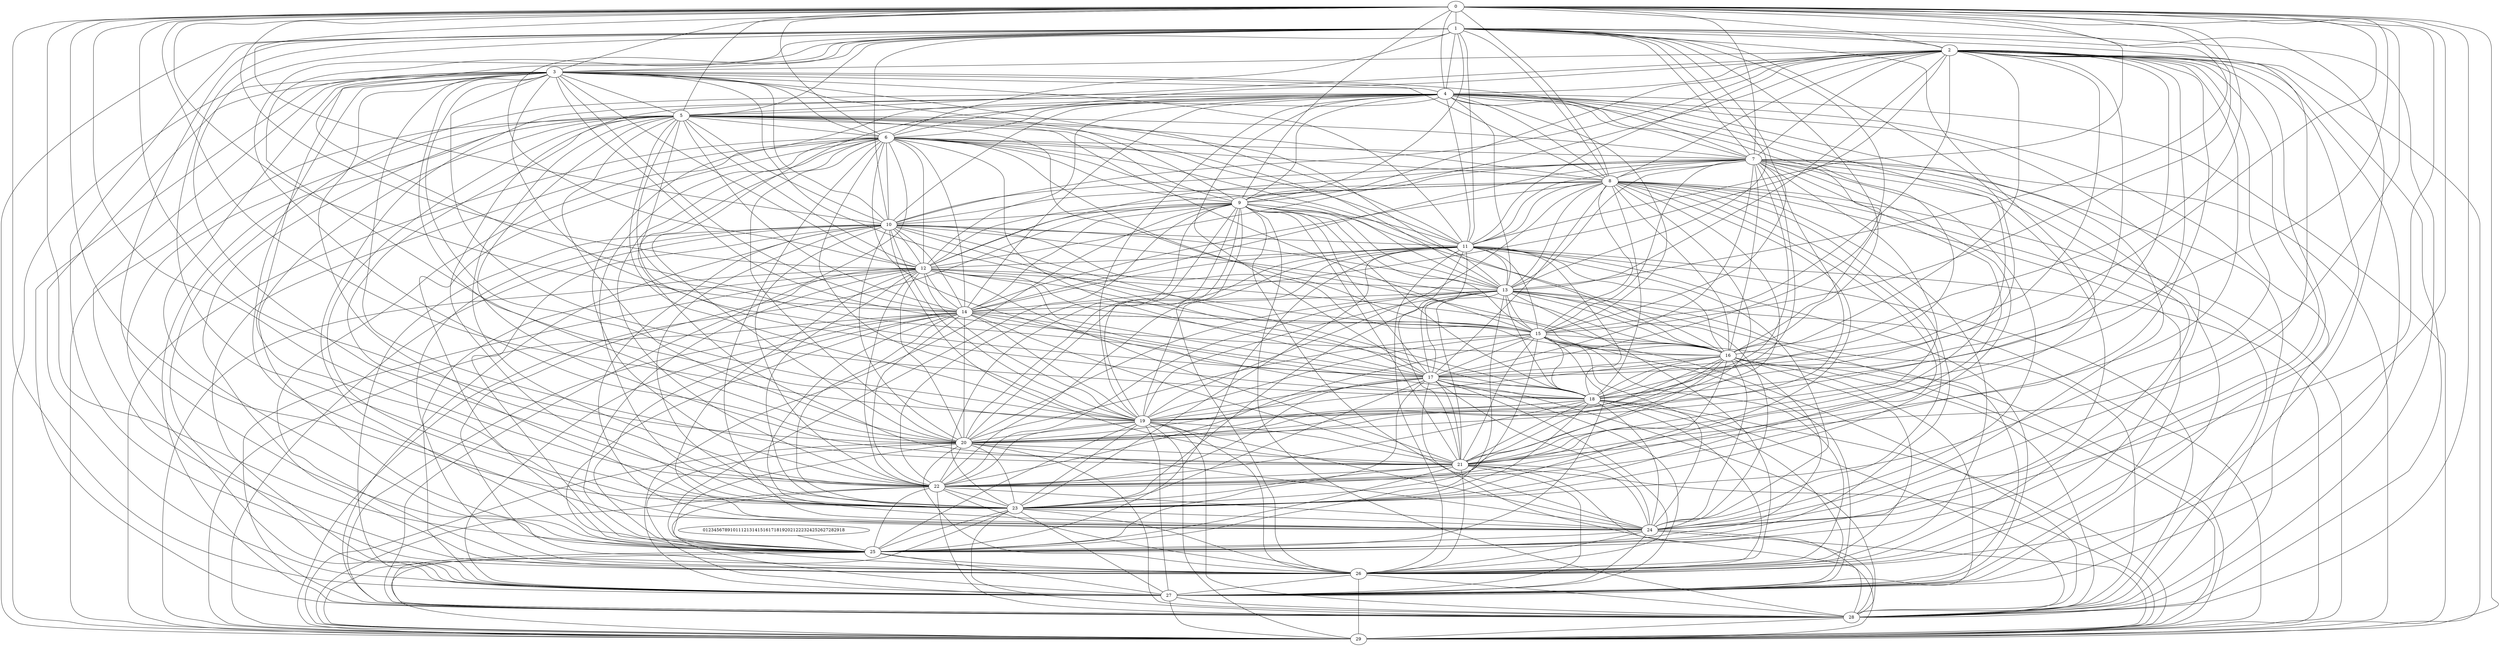 graph G {
0123456789101112131415161718192021222324252627282918 -- 25
1 -- 26
15 -- 17
5 -- 12
14 -- 20
0 -- 15
12 -- 19
17 -- 24
3 -- 4
3 -- 10
22 -- 27
13 -- 24
0 -- 16
4 -- 25
0 -- 8
6 -- 17
4 -- 7
6 -- 15
4 -- 23
0 -- 11
6 -- 27
7 -- 12
6 -- 16
13 -- 15
12 -- 26
11 -- 13
3 -- 20
5 -- 10
2 -- 8
8 -- 13
16 -- 29
2 -- 6
17 -- 29
10 -- 12
8 -- 22
24 -- 26
14 -- 27
0 -- 18
23 -- 26
17 -- 25
8 -- 11
6 -- 28
1 -- 29
16 -- 28
19 -- 23
14 -- 26
7 -- 10
7 -- 14
9 -- 13
7 -- 24
18 -- 21
19 -- 29
6 -- 13
15 -- 27
12 -- 29
12 -- 24
22 -- 23
1 -- 8
4 -- 20
1 -- 19
14 -- 25
14 -- 19
5 -- 11
1 -- 15
26 -- 28
14 -- 24
20 -- 25
8 -- 29
3 -- 18
5 -- 26
3 -- 17
19 -- 27
26 -- 29
11 -- 12
22 -- 25
12 -- 21
12 -- 13
22 -- 26
4 -- 28
3 -- 27
2 -- 11
14 -- 21
1 -- 23
16 -- 20
16 -- 23
3 -- 6
24 -- 29
5 -- 24
10 -- 14
4 -- 11
13 -- 25
0 -- 1
15 -- 28
0 -- 9
24 -- 25
12 -- 22
10 -- 20
21 -- 29
6 -- 12
9 -- 19
0 -- 21
7 -- 18
4 -- 5
2 -- 22
6 -- 20
23 -- 27
1 -- 17
21 -- 25
8 -- 17
2 -- 19
11 -- 24
19 -- 22
2 -- 21
11 -- 28
5 -- 18
22 -- 24
16 -- 26
3 -- 22
14 -- 17
4 -- 6
2 -- 9
15 -- 25
6 -- 22
18 -- 27
6 -- 23
7 -- 26
19 -- 24
4 -- 24
7 -- 20
21 -- 23
13 -- 14
7 -- 15
16 -- 27
13 -- 26
5 -- 6
23 -- 24
27 -- 29
10 -- 18
17 -- 22
17 -- 27
24 -- 27
2 -- 7
7 -- 21
2 -- 15
11 -- 20
5 -- 27
5 -- 17
18 -- 29
9 -- 18
4 -- 26
13 -- 23
2 -- 27
2 -- 24
8 -- 14
0 -- 28
9 -- 29
1 -- 12
11 -- 17
11 -- 21
2 -- 18
3 -- 7
17 -- 26
9 -- 27
8 -- 26
1 -- 6
1 -- 5
15 -- 24
10 -- 19
9 -- 23
22 -- 29
9 -- 11
3 -- 24
4 -- 18
0 -- 17
8 -- 20
19 -- 26
6 -- 8
2 -- 10
6 -- 29
5 -- 9
12 -- 17
24 -- 28
11 -- 16
12 -- 16
0 -- 5
4 -- 8
17 -- 19
1 -- 7
5 -- 13
9 -- 12
0 -- 22
0 -- 10
15 -- 29
6 -- 18
9 -- 21
13 -- 18
14 -- 23
7 -- 9
11 -- 27
17 -- 20
13 -- 22
8 -- 15
20 -- 27
0 -- 12
19 -- 20
4 -- 22
14 -- 28
1 -- 16
9 -- 26
7 -- 25
11 -- 14
7 -- 29
10 -- 13
1 -- 28
5 -- 22
18 -- 24
5 -- 28
1 -- 3
3 -- 19
23 -- 25
16 -- 21
7 -- 27
7 -- 11
1 -- 27
2 -- 5
5 -- 16
4 -- 19
12 -- 20
8 -- 19
8 -- 27
16 -- 19
10 -- 15
4 -- 17
0 -- 20
5 -- 15
9 -- 22
17 -- 23
26 -- 27
3 -- 13
8 -- 21
1 -- 4
13 -- 17
0 -- 29
0 -- 24
0 -- 7
16 -- 25
6 -- 9
6 -- 19
7 -- 17
11 -- 29
7 -- 13
6 -- 10
18 -- 20
1 -- 10
3 -- 16
7 -- 22
2 -- 26
21 -- 22
2 -- 28
10 -- 26
10 -- 27
2 -- 29
8 -- 9
15 -- 23
3 -- 26
14 -- 22
11 -- 19
4 -- 15
7 -- 19
5 -- 20
20 -- 21
14 -- 18
8 -- 18
2 -- 4
18 -- 28
1 -- 21
9 -- 14
12 -- 23
9 -- 28
3 -- 25
10 -- 25
4 -- 14
6 -- 11
4 -- 12
2 -- 13
8 -- 25
4 -- 9
10 -- 22
11 -- 15
3 -- 5
1 -- 20
8 -- 10
6 -- 25
9 -- 20
0 -- 2
1 -- 13
2 -- 20
19 -- 25
21 -- 24
0 -- 25
0 -- 14
11 -- 22
17 -- 18
25 -- 26
4 -- 27
18 -- 23
9 -- 17
0 -- 26
15 -- 26
0 -- 27
27 -- 28
7 -- 8
5 -- 19
14 -- 15
17 -- 28
3 -- 8
12 -- 18
10 -- 24
2 -- 14
13 -- 28
15 -- 22
20 -- 22
18 -- 22
3 -- 21
13 -- 29
3 -- 23
3 -- 28
0 -- 23
15 -- 19
15 -- 16
15 -- 18
21 -- 28
13 -- 27
2 -- 16
8 -- 23
5 -- 23
7 -- 23
13 -- 21
7 -- 28
16 -- 22
5 -- 8
21 -- 27
9 -- 25
14 -- 29
0 -- 19
28 -- 29
20 -- 23
19 -- 28
9 -- 24
4 -- 29
6 -- 26
1 -- 9
12 -- 14
13 -- 16
6 -- 14
9 -- 16
8 -- 28
4 -- 16
12 -- 28
2 -- 25
4 -- 10
2 -- 23
19 -- 21
1 -- 22
16 -- 17
11 -- 26
3 -- 9
6 -- 21
20 -- 24
3 -- 14
17 -- 21
9 -- 10
5 -- 21
1 -- 11
12 -- 25
9 -- 15
0 -- 13
16 -- 24
6 -- 7
10 -- 21
1 -- 24
1 -- 14
18 -- 19
11 -- 25
22 -- 28
10 -- 28
5 -- 7
21 -- 26
20 -- 29
10 -- 11
4 -- 21
16 -- 18
4 -- 13
1 -- 18
10 -- 16
20 -- 26
1 -- 25
8 -- 12
25 -- 29
8 -- 24
0 -- 3
12 -- 27
10 -- 17
3 -- 12
14 -- 16
3 -- 11
23 -- 28
8 -- 16
10 -- 23
2 -- 12
0 -- 6
5 -- 14
13 -- 19
11 -- 23
18 -- 26
5 -- 29
15 -- 20
12 -- 15
23 -- 29
15 -- 21
25 -- 28
20 -- 28
3 -- 15
2 -- 17
1 -- 2
5 -- 25
11 -- 18
0 -- 4
25 -- 27
3 -- 29
2 -- 3
10 -- 29
7 -- 16
13 -- 20
6 -- 24
}
